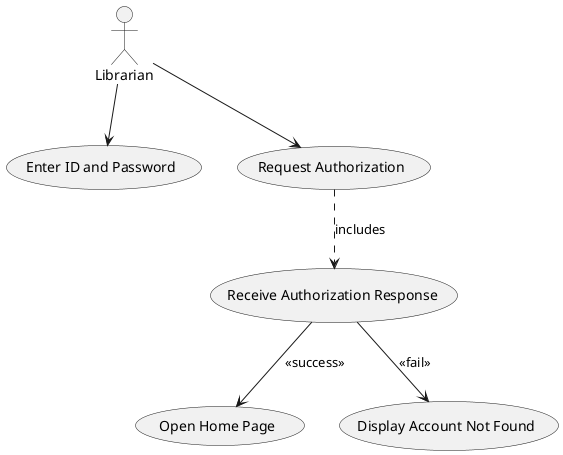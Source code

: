 @startuml
'https://plantuml.com/use-case-diagram
actor :Librarian:


(Enter ID and Password) as enter
(Request Authorization) as auth_req
(Receive Authorization Response) as auth_resp
(Open Home Page) as home
(Display Account Not Found) as not_found

Librarian --> enter
Librarian --> auth_req
auth_req ..> auth_resp : includes
auth_resp --> home : <<success>>
auth_resp --> not_found : <<fail>>
@enduml
